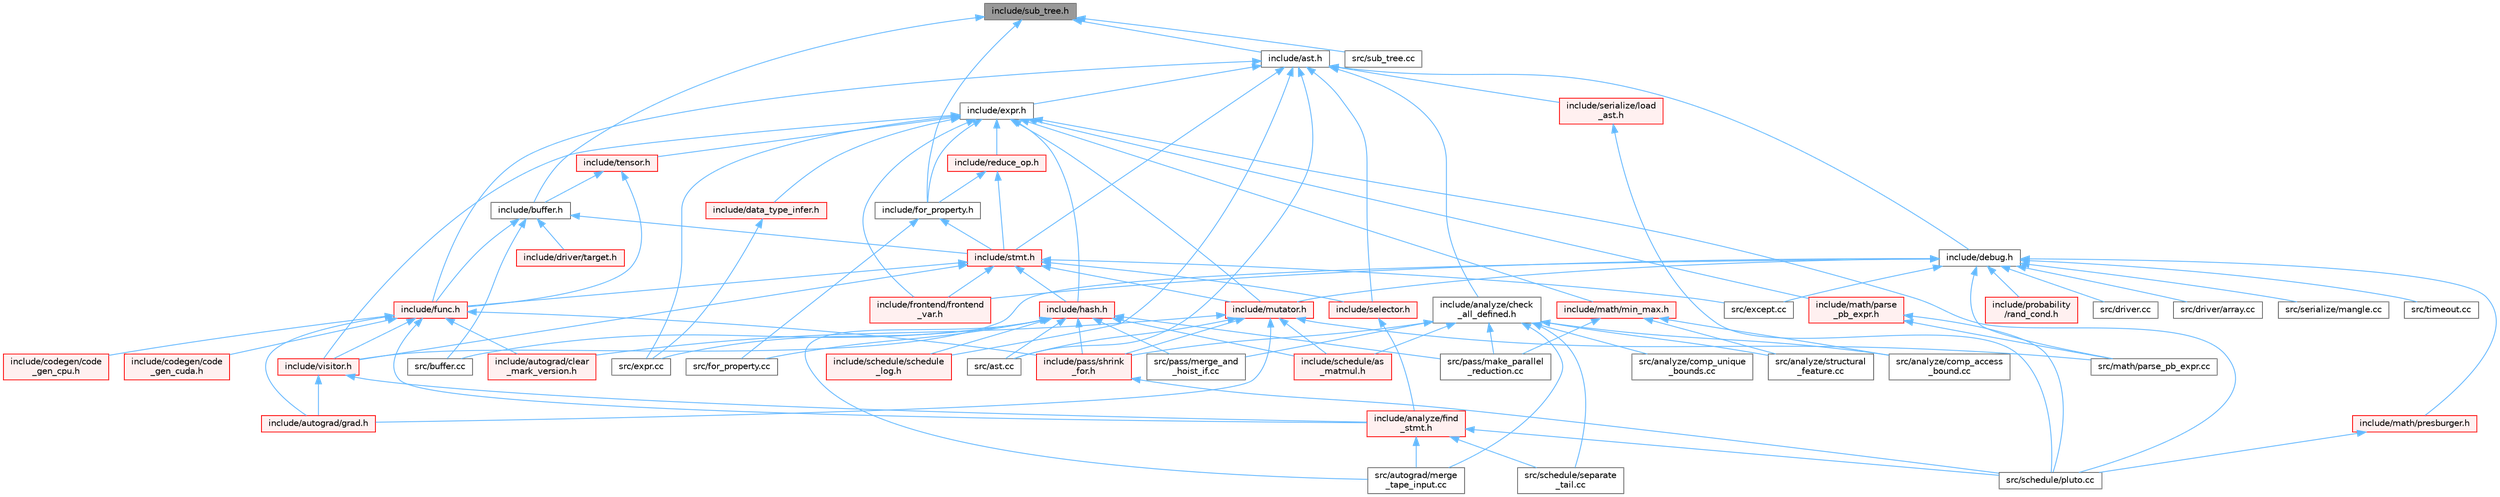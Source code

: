 digraph "include/sub_tree.h"
{
 // LATEX_PDF_SIZE
  bgcolor="transparent";
  edge [fontname=Helvetica,fontsize=10,labelfontname=Helvetica,labelfontsize=10];
  node [fontname=Helvetica,fontsize=10,shape=box,height=0.2,width=0.4];
  Node1 [label="include/sub_tree.h",height=0.2,width=0.4,color="gray40", fillcolor="grey60", style="filled", fontcolor="black",tooltip=" "];
  Node1 -> Node2 [dir="back",color="steelblue1",style="solid"];
  Node2 [label="include/ast.h",height=0.2,width=0.4,color="grey40", fillcolor="white", style="filled",URL="$ast_8h.html",tooltip=" "];
  Node2 -> Node3 [dir="back",color="steelblue1",style="solid"];
  Node3 [label="include/analyze/check\l_all_defined.h",height=0.2,width=0.4,color="grey40", fillcolor="white", style="filled",URL="$check__all__defined_8h.html",tooltip=" "];
  Node3 -> Node4 [dir="back",color="steelblue1",style="solid"];
  Node4 [label="include/pass/shrink\l_for.h",height=0.2,width=0.4,color="red", fillcolor="#FFF0F0", style="filled",URL="$shrink__for_8h.html",tooltip=" "];
  Node4 -> Node9 [dir="back",color="steelblue1",style="solid"];
  Node9 [label="src/schedule/pluto.cc",height=0.2,width=0.4,color="grey40", fillcolor="white", style="filled",URL="$pluto_8cc.html",tooltip=" "];
  Node3 -> Node10 [dir="back",color="steelblue1",style="solid"];
  Node10 [label="include/schedule/as\l_matmul.h",height=0.2,width=0.4,color="red", fillcolor="#FFF0F0", style="filled",URL="$as__matmul_8h.html",tooltip=" "];
  Node3 -> Node42 [dir="back",color="steelblue1",style="solid"];
  Node42 [label="src/analyze/comp_access\l_bound.cc",height=0.2,width=0.4,color="grey40", fillcolor="white", style="filled",URL="$comp__access__bound_8cc.html",tooltip=" "];
  Node3 -> Node43 [dir="back",color="steelblue1",style="solid"];
  Node43 [label="src/analyze/comp_unique\l_bounds.cc",height=0.2,width=0.4,color="grey40", fillcolor="white", style="filled",URL="$comp__unique__bounds_8cc.html",tooltip=" "];
  Node3 -> Node44 [dir="back",color="steelblue1",style="solid"];
  Node44 [label="src/analyze/structural\l_feature.cc",height=0.2,width=0.4,color="grey40", fillcolor="white", style="filled",URL="$structural__feature_8cc.html",tooltip=" "];
  Node3 -> Node45 [dir="back",color="steelblue1",style="solid"];
  Node45 [label="src/autograd/merge\l_tape_input.cc",height=0.2,width=0.4,color="grey40", fillcolor="white", style="filled",URL="$merge__tape__input_8cc.html",tooltip=" "];
  Node3 -> Node46 [dir="back",color="steelblue1",style="solid"];
  Node46 [label="src/pass/make_parallel\l_reduction.cc",height=0.2,width=0.4,color="grey40", fillcolor="white", style="filled",URL="$make__parallel__reduction_8cc.html",tooltip=" "];
  Node3 -> Node47 [dir="back",color="steelblue1",style="solid"];
  Node47 [label="src/pass/merge_and\l_hoist_if.cc",height=0.2,width=0.4,color="grey40", fillcolor="white", style="filled",URL="$merge__and__hoist__if_8cc.html",tooltip=" "];
  Node3 -> Node33 [dir="back",color="steelblue1",style="solid"];
  Node33 [label="src/schedule/separate\l_tail.cc",height=0.2,width=0.4,color="grey40", fillcolor="white", style="filled",URL="$separate__tail_8cc.html",tooltip=" "];
  Node2 -> Node48 [dir="back",color="steelblue1",style="solid"];
  Node48 [label="include/debug.h",height=0.2,width=0.4,color="grey40", fillcolor="white", style="filled",URL="$debug_8h.html",tooltip=" "];
  Node48 -> Node49 [dir="back",color="steelblue1",style="solid"];
  Node49 [label="include/frontend/frontend\l_var.h",height=0.2,width=0.4,color="red", fillcolor="#FFF0F0", style="filled",URL="$frontend__var_8h.html",tooltip=" "];
  Node48 -> Node53 [dir="back",color="steelblue1",style="solid"];
  Node53 [label="include/math/presburger.h",height=0.2,width=0.4,color="red", fillcolor="#FFF0F0", style="filled",URL="$presburger_8h.html",tooltip=" "];
  Node53 -> Node9 [dir="back",color="steelblue1",style="solid"];
  Node48 -> Node74 [dir="back",color="steelblue1",style="solid"];
  Node74 [label="include/mutator.h",height=0.2,width=0.4,color="red", fillcolor="#FFF0F0", style="filled",URL="$mutator_8h.html",tooltip=" "];
  Node74 -> Node77 [dir="back",color="steelblue1",style="solid"];
  Node77 [label="include/autograd/clear\l_mark_version.h",height=0.2,width=0.4,color="red", fillcolor="#FFF0F0", style="filled",URL="$clear__mark__version_8h.html",tooltip=" "];
  Node74 -> Node84 [dir="back",color="steelblue1",style="solid"];
  Node84 [label="include/autograd/grad.h",height=0.2,width=0.4,color="red", fillcolor="#FFF0F0", style="filled",URL="$grad_8h.html",tooltip=" "];
  Node74 -> Node4 [dir="back",color="steelblue1",style="solid"];
  Node74 -> Node10 [dir="back",color="steelblue1",style="solid"];
  Node74 -> Node165 [dir="back",color="steelblue1",style="solid"];
  Node165 [label="src/ast.cc",height=0.2,width=0.4,color="grey40", fillcolor="white", style="filled",URL="$ast_8cc.html",tooltip=" "];
  Node74 -> Node166 [dir="back",color="steelblue1",style="solid"];
  Node166 [label="src/math/parse_pb_expr.cc",height=0.2,width=0.4,color="grey40", fillcolor="white", style="filled",URL="$parse__pb__expr_8cc.html",tooltip=" "];
  Node48 -> Node168 [dir="back",color="steelblue1",style="solid"];
  Node168 [label="include/probability\l/rand_cond.h",height=0.2,width=0.4,color="red", fillcolor="#FFF0F0", style="filled",URL="$rand__cond_8h.html",tooltip=" "];
  Node48 -> Node173 [dir="back",color="steelblue1",style="solid"];
  Node173 [label="include/visitor.h",height=0.2,width=0.4,color="red", fillcolor="#FFF0F0", style="filled",URL="$visitor_8h.html",tooltip=" "];
  Node173 -> Node193 [dir="back",color="steelblue1",style="solid"];
  Node193 [label="include/analyze/find\l_stmt.h",height=0.2,width=0.4,color="red", fillcolor="#FFF0F0", style="filled",URL="$find__stmt_8h.html",tooltip=" "];
  Node193 -> Node45 [dir="back",color="steelblue1",style="solid"];
  Node193 -> Node9 [dir="back",color="steelblue1",style="solid"];
  Node193 -> Node33 [dir="back",color="steelblue1",style="solid"];
  Node173 -> Node84 [dir="back",color="steelblue1",style="solid"];
  Node48 -> Node217 [dir="back",color="steelblue1",style="solid"];
  Node217 [label="src/driver.cc",height=0.2,width=0.4,color="grey40", fillcolor="white", style="filled",URL="$driver_8cc.html",tooltip=" "];
  Node48 -> Node218 [dir="back",color="steelblue1",style="solid"];
  Node218 [label="src/driver/array.cc",height=0.2,width=0.4,color="grey40", fillcolor="white", style="filled",URL="$array_8cc.html",tooltip=" "];
  Node48 -> Node12 [dir="back",color="steelblue1",style="solid"];
  Node12 [label="src/except.cc",height=0.2,width=0.4,color="grey40", fillcolor="white", style="filled",URL="$except_8cc.html",tooltip=" "];
  Node48 -> Node166 [dir="back",color="steelblue1",style="solid"];
  Node48 -> Node219 [dir="back",color="steelblue1",style="solid"];
  Node219 [label="src/serialize/mangle.cc",height=0.2,width=0.4,color="grey40", fillcolor="white", style="filled",URL="$mangle_8cc.html",tooltip=" "];
  Node48 -> Node220 [dir="back",color="steelblue1",style="solid"];
  Node220 [label="src/timeout.cc",height=0.2,width=0.4,color="grey40", fillcolor="white", style="filled",URL="$timeout_8cc.html",tooltip=" "];
  Node2 -> Node221 [dir="back",color="steelblue1",style="solid"];
  Node221 [label="include/expr.h",height=0.2,width=0.4,color="grey40", fillcolor="white", style="filled",URL="$expr_8h.html",tooltip=" "];
  Node221 -> Node222 [dir="back",color="steelblue1",style="solid"];
  Node222 [label="include/data_type_infer.h",height=0.2,width=0.4,color="red", fillcolor="#FFF0F0", style="filled",URL="$data__type__infer_8h.html",tooltip=" "];
  Node222 -> Node223 [dir="back",color="steelblue1",style="solid"];
  Node223 [label="src/expr.cc",height=0.2,width=0.4,color="grey40", fillcolor="white", style="filled",URL="$expr_8cc.html",tooltip=" "];
  Node221 -> Node224 [dir="back",color="steelblue1",style="solid"];
  Node224 [label="include/for_property.h",height=0.2,width=0.4,color="grey40", fillcolor="white", style="filled",URL="$for__property_8h.html",tooltip=" "];
  Node224 -> Node225 [dir="back",color="steelblue1",style="solid"];
  Node225 [label="include/stmt.h",height=0.2,width=0.4,color="red", fillcolor="#FFF0F0", style="filled",URL="$stmt_8h.html",tooltip=" "];
  Node225 -> Node49 [dir="back",color="steelblue1",style="solid"];
  Node225 -> Node234 [dir="back",color="steelblue1",style="solid"];
  Node234 [label="include/func.h",height=0.2,width=0.4,color="red", fillcolor="#FFF0F0", style="filled",URL="$func_8h.html",tooltip=" "];
  Node234 -> Node193 [dir="back",color="steelblue1",style="solid"];
  Node234 -> Node77 [dir="back",color="steelblue1",style="solid"];
  Node234 -> Node84 [dir="back",color="steelblue1",style="solid"];
  Node234 -> Node203 [dir="back",color="steelblue1",style="solid"];
  Node203 [label="include/codegen/code\l_gen_cpu.h",height=0.2,width=0.4,color="red", fillcolor="#FFF0F0", style="filled",URL="$code__gen__cpu_8h.html",tooltip=" "];
  Node234 -> Node205 [dir="back",color="steelblue1",style="solid"];
  Node205 [label="include/codegen/code\l_gen_cuda.h",height=0.2,width=0.4,color="red", fillcolor="#FFF0F0", style="filled",URL="$code__gen__cuda_8h.html",tooltip=" "];
  Node234 -> Node4 [dir="back",color="steelblue1",style="solid"];
  Node234 -> Node173 [dir="back",color="steelblue1",style="solid"];
  Node225 -> Node240 [dir="back",color="steelblue1",style="solid"];
  Node240 [label="include/hash.h",height=0.2,width=0.4,color="red", fillcolor="#FFF0F0", style="filled",URL="$hash_8h.html",tooltip=" "];
  Node240 -> Node4 [dir="back",color="steelblue1",style="solid"];
  Node240 -> Node10 [dir="back",color="steelblue1",style="solid"];
  Node240 -> Node241 [dir="back",color="steelblue1",style="solid"];
  Node241 [label="include/schedule/schedule\l_log.h",height=0.2,width=0.4,color="red", fillcolor="#FFF0F0", style="filled",URL="$schedule__log_8h.html",tooltip=" "];
  Node240 -> Node165 [dir="back",color="steelblue1",style="solid"];
  Node240 -> Node45 [dir="back",color="steelblue1",style="solid"];
  Node240 -> Node243 [dir="back",color="steelblue1",style="solid"];
  Node243 [label="src/buffer.cc",height=0.2,width=0.4,color="grey40", fillcolor="white", style="filled",URL="$buffer_8cc.html",tooltip=" "];
  Node240 -> Node223 [dir="back",color="steelblue1",style="solid"];
  Node240 -> Node244 [dir="back",color="steelblue1",style="solid"];
  Node244 [label="src/for_property.cc",height=0.2,width=0.4,color="grey40", fillcolor="white", style="filled",URL="$for__property_8cc.html",tooltip=" "];
  Node240 -> Node46 [dir="back",color="steelblue1",style="solid"];
  Node240 -> Node47 [dir="back",color="steelblue1",style="solid"];
  Node225 -> Node74 [dir="back",color="steelblue1",style="solid"];
  Node225 -> Node254 [dir="back",color="steelblue1",style="solid"];
  Node254 [label="include/selector.h",height=0.2,width=0.4,color="red", fillcolor="#FFF0F0", style="filled",URL="$selector_8h.html",tooltip=" "];
  Node254 -> Node193 [dir="back",color="steelblue1",style="solid"];
  Node225 -> Node173 [dir="back",color="steelblue1",style="solid"];
  Node225 -> Node12 [dir="back",color="steelblue1",style="solid"];
  Node224 -> Node244 [dir="back",color="steelblue1",style="solid"];
  Node221 -> Node49 [dir="back",color="steelblue1",style="solid"];
  Node221 -> Node240 [dir="back",color="steelblue1",style="solid"];
  Node221 -> Node256 [dir="back",color="steelblue1",style="solid"];
  Node256 [label="include/math/min_max.h",height=0.2,width=0.4,color="red", fillcolor="#FFF0F0", style="filled",URL="$min__max_8h.html",tooltip=" "];
  Node256 -> Node42 [dir="back",color="steelblue1",style="solid"];
  Node256 -> Node44 [dir="back",color="steelblue1",style="solid"];
  Node256 -> Node46 [dir="back",color="steelblue1",style="solid"];
  Node221 -> Node257 [dir="back",color="steelblue1",style="solid"];
  Node257 [label="include/math/parse\l_pb_expr.h",height=0.2,width=0.4,color="red", fillcolor="#FFF0F0", style="filled",URL="$parse__pb__expr_8h.html",tooltip=" "];
  Node257 -> Node166 [dir="back",color="steelblue1",style="solid"];
  Node257 -> Node9 [dir="back",color="steelblue1",style="solid"];
  Node221 -> Node74 [dir="back",color="steelblue1",style="solid"];
  Node221 -> Node258 [dir="back",color="steelblue1",style="solid"];
  Node258 [label="include/reduce_op.h",height=0.2,width=0.4,color="red", fillcolor="#FFF0F0", style="filled",URL="$reduce__op_8h.html",tooltip=" "];
  Node258 -> Node224 [dir="back",color="steelblue1",style="solid"];
  Node258 -> Node225 [dir="back",color="steelblue1",style="solid"];
  Node221 -> Node260 [dir="back",color="steelblue1",style="solid"];
  Node260 [label="include/tensor.h",height=0.2,width=0.4,color="red", fillcolor="#FFF0F0", style="filled",URL="$tensor_8h.html",tooltip=" "];
  Node260 -> Node261 [dir="back",color="steelblue1",style="solid"];
  Node261 [label="include/buffer.h",height=0.2,width=0.4,color="grey40", fillcolor="white", style="filled",URL="$buffer_8h.html",tooltip=" "];
  Node261 -> Node262 [dir="back",color="steelblue1",style="solid"];
  Node262 [label="include/driver/target.h",height=0.2,width=0.4,color="red", fillcolor="#FFF0F0", style="filled",URL="$target_8h.html",tooltip=" "];
  Node261 -> Node234 [dir="back",color="steelblue1",style="solid"];
  Node261 -> Node225 [dir="back",color="steelblue1",style="solid"];
  Node261 -> Node243 [dir="back",color="steelblue1",style="solid"];
  Node260 -> Node234 [dir="back",color="steelblue1",style="solid"];
  Node221 -> Node173 [dir="back",color="steelblue1",style="solid"];
  Node221 -> Node223 [dir="back",color="steelblue1",style="solid"];
  Node221 -> Node9 [dir="back",color="steelblue1",style="solid"];
  Node2 -> Node234 [dir="back",color="steelblue1",style="solid"];
  Node2 -> Node241 [dir="back",color="steelblue1",style="solid"];
  Node2 -> Node254 [dir="back",color="steelblue1",style="solid"];
  Node2 -> Node272 [dir="back",color="steelblue1",style="solid"];
  Node272 [label="include/serialize/load\l_ast.h",height=0.2,width=0.4,color="red", fillcolor="#FFF0F0", style="filled",URL="$load__ast_8h.html",tooltip=" "];
  Node272 -> Node9 [dir="back",color="steelblue1",style="solid"];
  Node2 -> Node225 [dir="back",color="steelblue1",style="solid"];
  Node2 -> Node165 [dir="back",color="steelblue1",style="solid"];
  Node1 -> Node261 [dir="back",color="steelblue1",style="solid"];
  Node1 -> Node224 [dir="back",color="steelblue1",style="solid"];
  Node1 -> Node274 [dir="back",color="steelblue1",style="solid"];
  Node274 [label="src/sub_tree.cc",height=0.2,width=0.4,color="grey40", fillcolor="white", style="filled",URL="$sub__tree_8cc.html",tooltip=" "];
}
